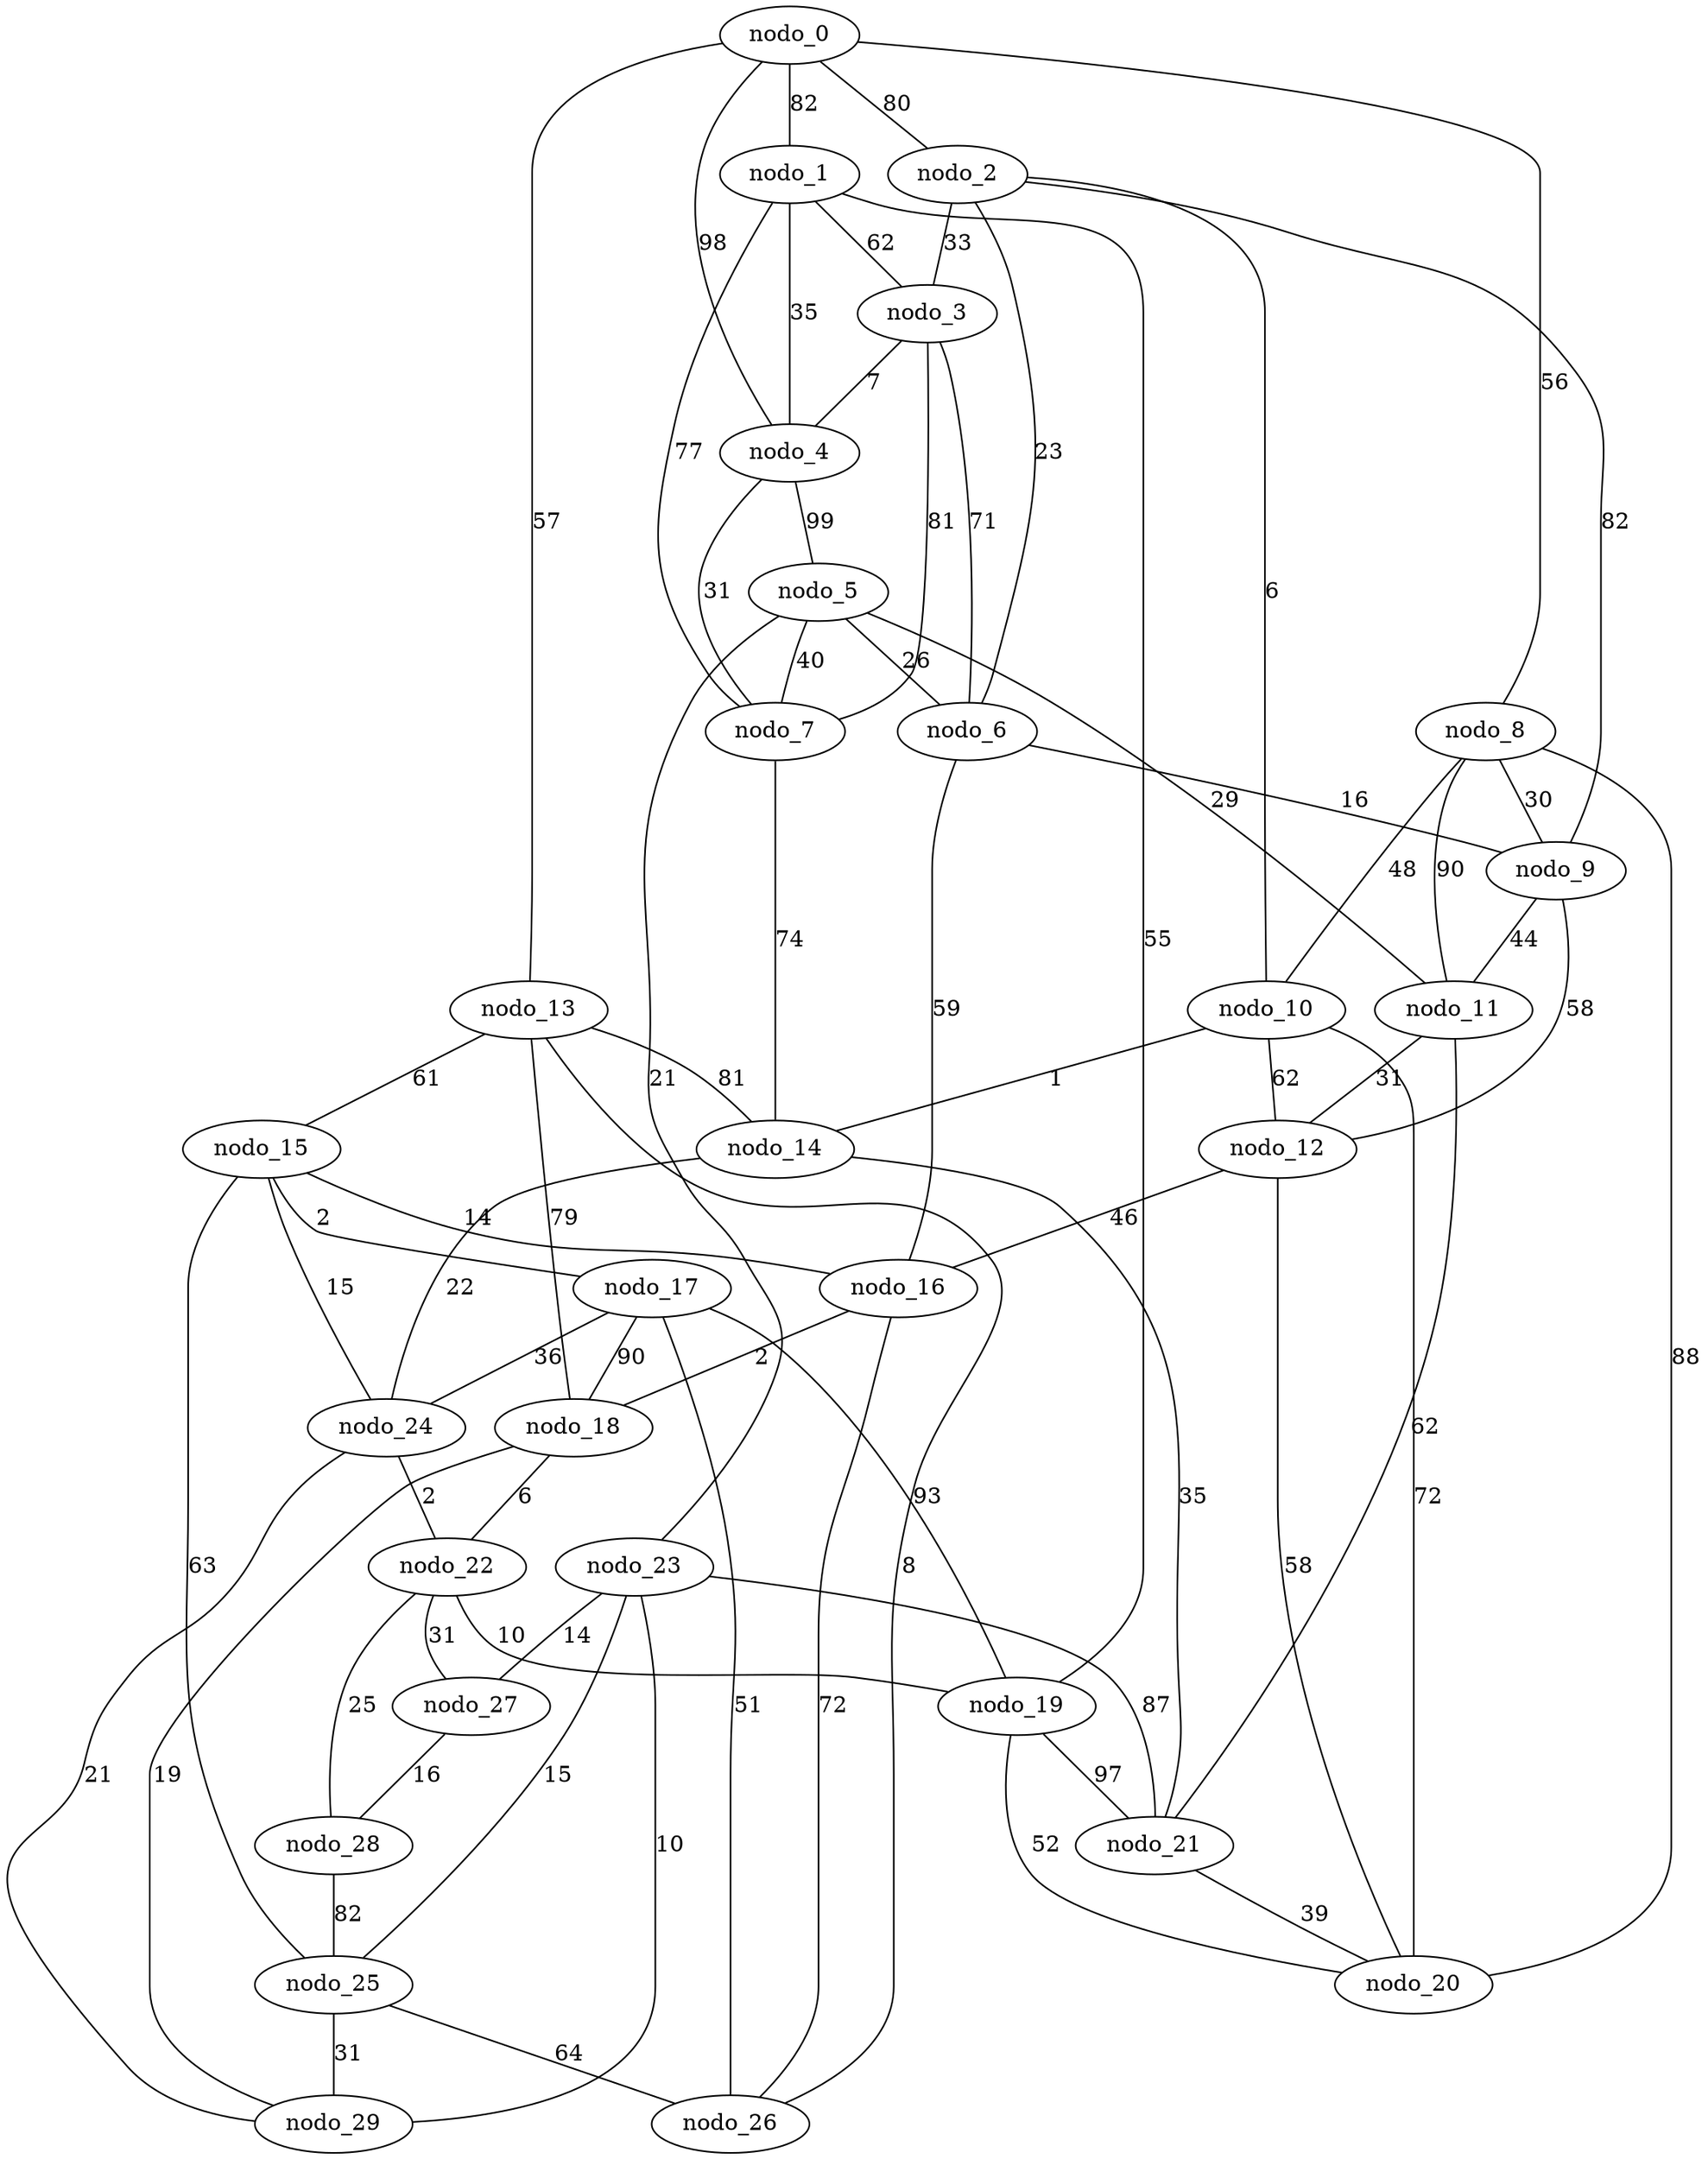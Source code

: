 graph gen_BarabasiAlbert_30 {
  nodo_24 -- nodo_22 [label=2 weight=2];
  nodo_0 -- nodo_13 [label=57 weight=57];
  nodo_28 -- nodo_25 [label=82 weight=82];
  nodo_10 -- nodo_12 [label=62 weight=62];
  nodo_10 -- nodo_14 [label=1 weight=1];
  nodo_14 -- nodo_21 [label=35 weight=35];
  nodo_5 -- nodo_23 [label=21 weight=21];
  nodo_18 -- nodo_29 [label=19 weight=19];
  nodo_14 -- nodo_24 [label=22 weight=22];
  nodo_18 -- nodo_22 [label=6 weight=6];
  nodo_10 -- nodo_20 [label=72 weight=72];
  nodo_25 -- nodo_29 [label=31 weight=31];
  nodo_25 -- nodo_26 [label=64 weight=64];
  nodo_8 -- nodo_10 [label=48 weight=48];
  nodo_8 -- nodo_11 [label=90 weight=90];
  nodo_23 -- nodo_21 [label=87 weight=87];
  nodo_1 -- nodo_3 [label=62 weight=62];
  nodo_1 -- nodo_4 [label=35 weight=35];
  nodo_3 -- nodo_4 [label=7 weight=7];
  nodo_1 -- nodo_7 [label=77 weight=77];
  nodo_3 -- nodo_6 [label=71 weight=71];
  nodo_13 -- nodo_15 [label=61 weight=61];
  nodo_3 -- nodo_7 [label=81 weight=81];
  nodo_13 -- nodo_14 [label=81 weight=81];
  nodo_5 -- nodo_6 [label=26 weight=26];
  nodo_17 -- nodo_18 [label=90 weight=90];
  nodo_5 -- nodo_7 [label=40 weight=40];
  nodo_17 -- nodo_19 [label=93 weight=93];
  nodo_13 -- nodo_18 [label=79 weight=79];
  nodo_7 -- nodo_14 [label=74 weight=74];
  nodo_17 -- nodo_26 [label=51 weight=51];
  nodo_17 -- nodo_24 [label=36 weight=36];
  nodo_24 -- nodo_29 [label=21 weight=21];
  nodo_8 -- nodo_20 [label=88 weight=88];
  nodo_12 -- nodo_16 [label=46 weight=46];
  nodo_13 -- nodo_26 [label=8 weight=8];
  nodo_16 -- nodo_18 [label=2 weight=2];
  nodo_16 -- nodo_26 [label=72 weight=72];
  nodo_2 -- nodo_10 [label=6 weight=6];
  nodo_12 -- nodo_20 [label=58 weight=58];
  nodo_6 -- nodo_16 [label=59 weight=59];
  nodo_23 -- nodo_25 [label=15 weight=15];
  nodo_23 -- nodo_27 [label=14 weight=14];
  nodo_27 -- nodo_28 [label=16 weight=16];
  nodo_23 -- nodo_29 [label=10 weight=10];
  nodo_22 -- nodo_19 [label=10 weight=10];
  nodo_1 -- nodo_19 [label=55 weight=55];
  nodo_0 -- nodo_1 [label=82 weight=82];
  nodo_0 -- nodo_2 [label=80 weight=80];
  nodo_0 -- nodo_4 [label=98 weight=98];
  nodo_2 -- nodo_3 [label=33 weight=33];
  nodo_21 -- nodo_20 [label=39 weight=39];
  nodo_0 -- nodo_8 [label=56 weight=56];
  nodo_2 -- nodo_6 [label=23 weight=23];
  nodo_4 -- nodo_5 [label=99 weight=99];
  nodo_11 -- nodo_12 [label=31 weight=31];
  nodo_2 -- nodo_9 [label=82 weight=82];
  nodo_4 -- nodo_7 [label=31 weight=31];
  nodo_15 -- nodo_16 [label=14 weight=14];
  nodo_15 -- nodo_17 [label=2 weight=2];
  nodo_6 -- nodo_9 [label=16 weight=16];
  nodo_15 -- nodo_24 [label=15 weight=15];
  nodo_8 -- nodo_9 [label=30 weight=30];
  nodo_15 -- nodo_25 [label=63 weight=63];
  nodo_5 -- nodo_11 [label=29 weight=29];
  nodo_11 -- nodo_21 [label=62 weight=62];
  nodo_19 -- nodo_20 [label=52 weight=52];
  nodo_19 -- nodo_21 [label=97 weight=97];
  nodo_9 -- nodo_12 [label=58 weight=58];
  nodo_22 -- nodo_27 [label=31 weight=31];
  nodo_9 -- nodo_11 [label=44 weight=44];
  nodo_22 -- nodo_28 [label=25 weight=25];
}
